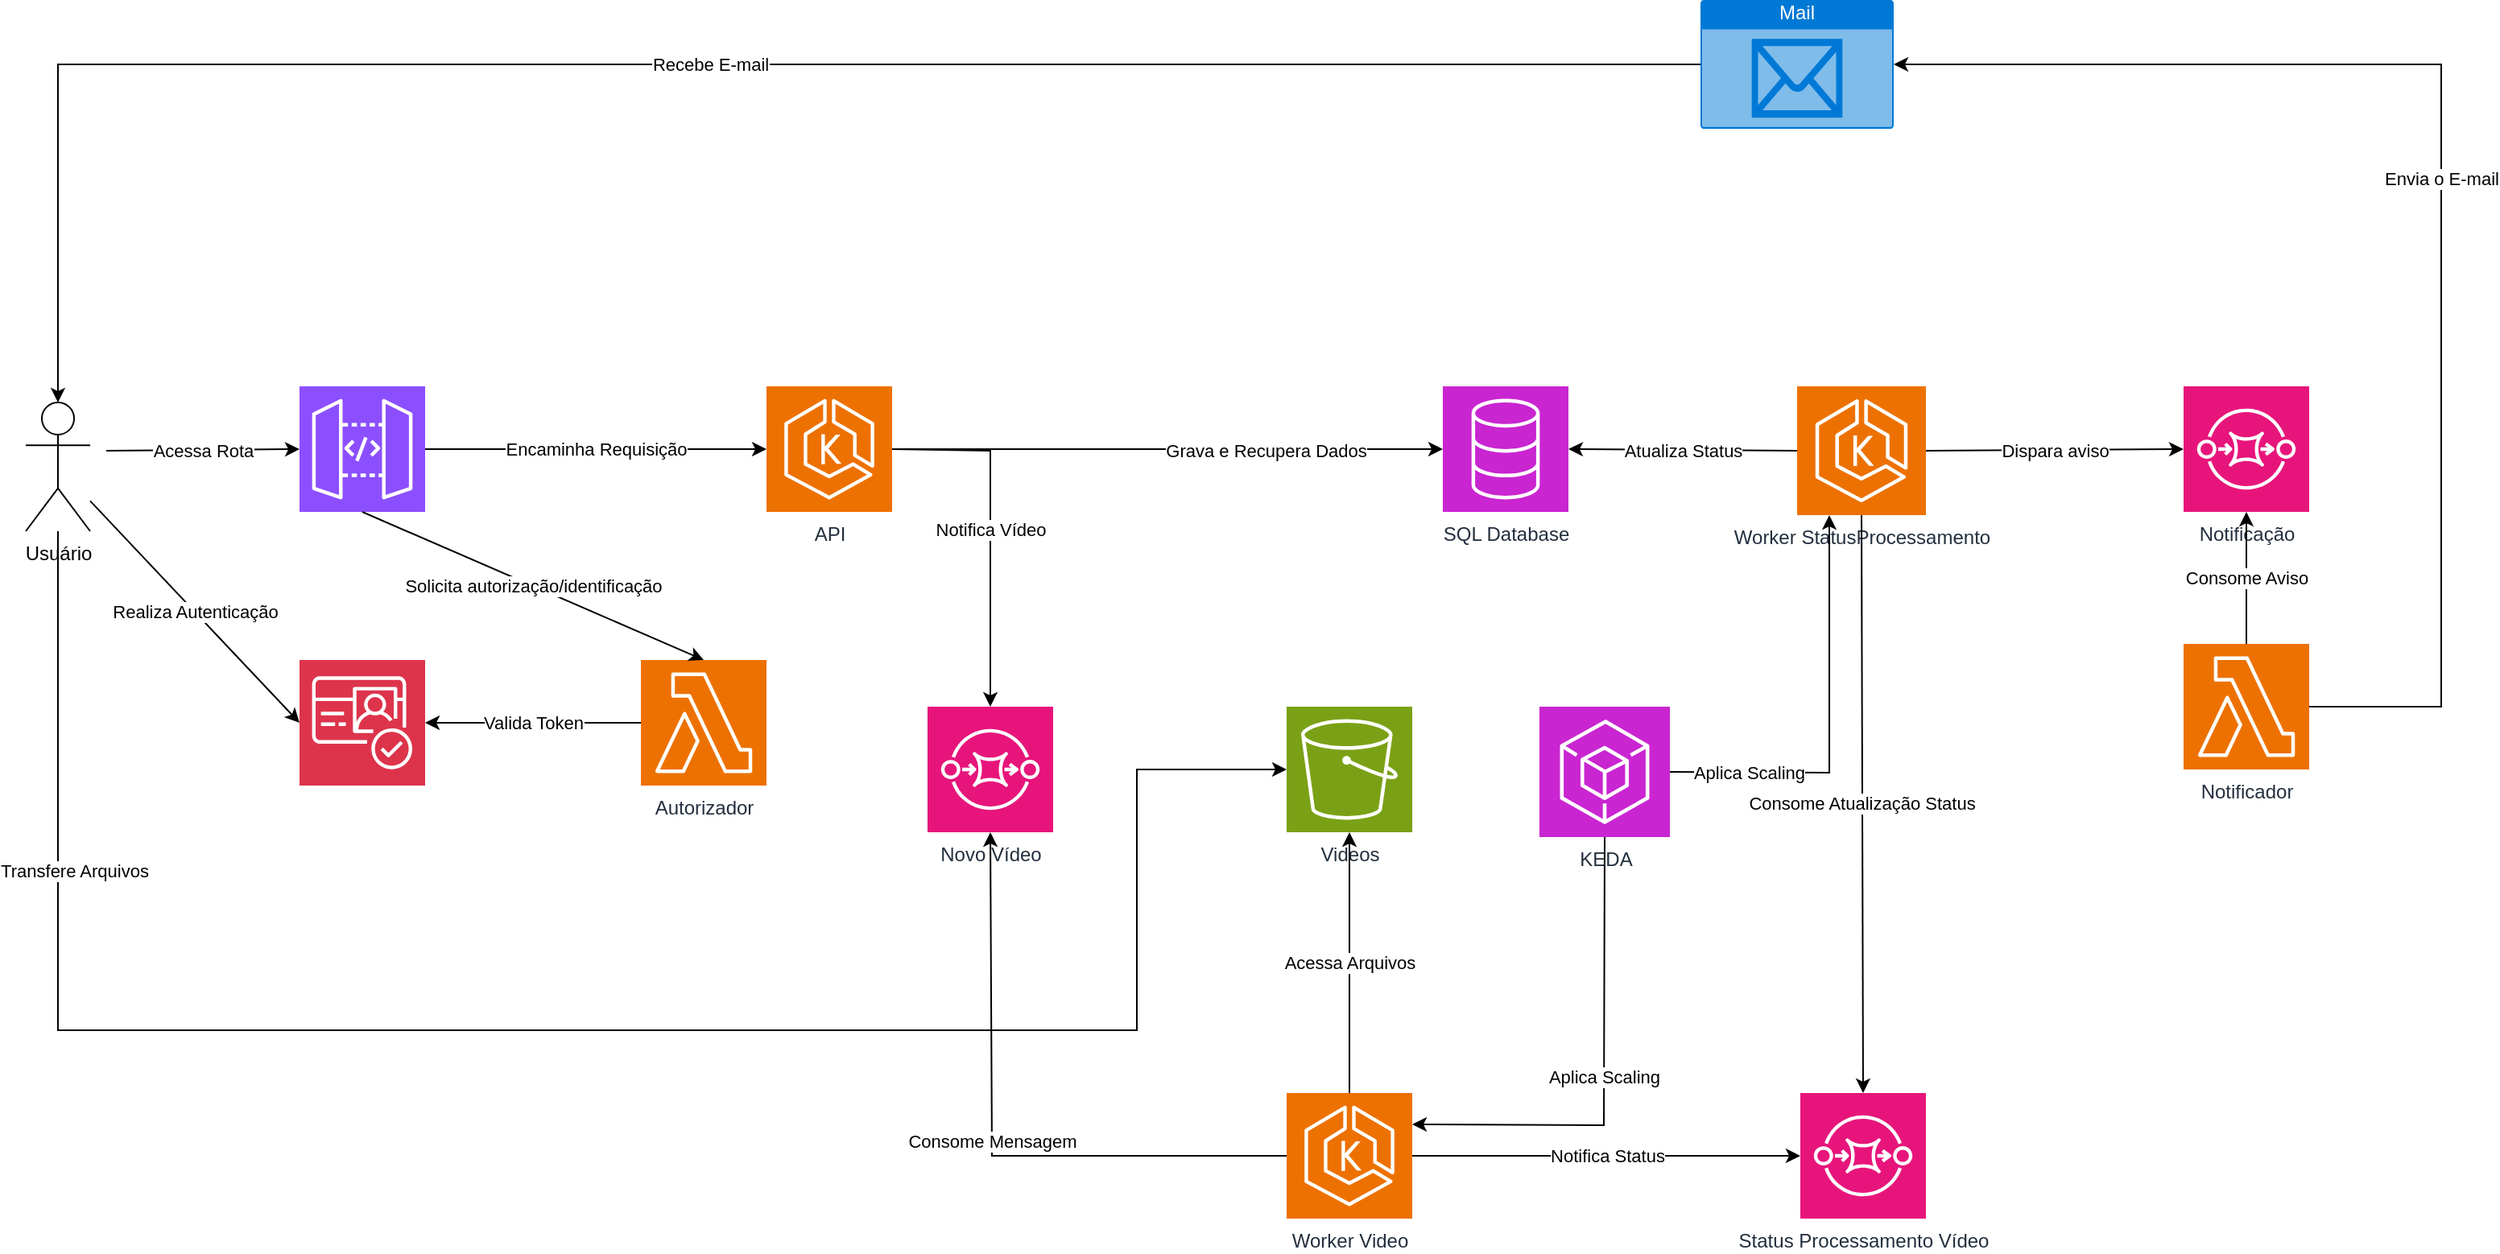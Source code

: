<mxfile version="26.2.13">
  <diagram name="Página-1" id="wl4-8bhkl9smYtUSTUlw">
    <mxGraphModel dx="1667" dy="1946" grid="1" gridSize="10" guides="1" tooltips="1" connect="1" arrows="1" fold="1" page="1" pageScale="1" pageWidth="827" pageHeight="1169" math="0" shadow="0">
      <root>
        <mxCell id="0" />
        <mxCell id="1" parent="0" />
        <mxCell id="EGVv5HnqpQkiv7xbR74R-1" value="Autorizador" style="sketch=0;points=[[0,0,0],[0.25,0,0],[0.5,0,0],[0.75,0,0],[1,0,0],[0,1,0],[0.25,1,0],[0.5,1,0],[0.75,1,0],[1,1,0],[0,0.25,0],[0,0.5,0],[0,0.75,0],[1,0.25,0],[1,0.5,0],[1,0.75,0]];outlineConnect=0;fontColor=#232F3E;fillColor=#ED7100;strokeColor=#ffffff;dashed=0;verticalLabelPosition=bottom;verticalAlign=top;align=center;html=1;fontSize=12;fontStyle=0;aspect=fixed;shape=mxgraph.aws4.resourceIcon;resIcon=mxgraph.aws4.lambda;" parent="1" vertex="1">
          <mxGeometry x="482" y="330" width="78" height="78" as="geometry" />
        </mxCell>
        <mxCell id="EGVv5HnqpQkiv7xbR74R-2" value="Notificador" style="sketch=0;points=[[0,0,0],[0.25,0,0],[0.5,0,0],[0.75,0,0],[1,0,0],[0,1,0],[0.25,1,0],[0.5,1,0],[0.75,1,0],[1,1,0],[0,0.25,0],[0,0.5,0],[0,0.75,0],[1,0.25,0],[1,0.5,0],[1,0.75,0]];outlineConnect=0;fontColor=#232F3E;fillColor=#ED7100;strokeColor=#ffffff;dashed=0;verticalLabelPosition=bottom;verticalAlign=top;align=center;html=1;fontSize=12;fontStyle=0;aspect=fixed;shape=mxgraph.aws4.resourceIcon;resIcon=mxgraph.aws4.lambda;" parent="1" vertex="1">
          <mxGeometry x="1440" y="320" width="78" height="78" as="geometry" />
        </mxCell>
        <mxCell id="EGVv5HnqpQkiv7xbR74R-5" value="Worker Video" style="sketch=0;points=[[0,0,0],[0.25,0,0],[0.5,0,0],[0.75,0,0],[1,0,0],[0,1,0],[0.25,1,0],[0.5,1,0],[0.75,1,0],[1,1,0],[0,0.25,0],[0,0.5,0],[0,0.75,0],[1,0.25,0],[1,0.5,0],[1,0.75,0]];outlineConnect=0;fontColor=#232F3E;fillColor=#ED7100;strokeColor=#ffffff;dashed=0;verticalLabelPosition=bottom;verticalAlign=top;align=center;html=1;fontSize=12;fontStyle=0;aspect=fixed;shape=mxgraph.aws4.resourceIcon;resIcon=mxgraph.aws4.eks;" parent="1" vertex="1">
          <mxGeometry x="883" y="599" width="78" height="78" as="geometry" />
        </mxCell>
        <mxCell id="EGVv5HnqpQkiv7xbR74R-6" value="API" style="sketch=0;points=[[0,0,0],[0.25,0,0],[0.5,0,0],[0.75,0,0],[1,0,0],[0,1,0],[0.25,1,0],[0.5,1,0],[0.75,1,0],[1,1,0],[0,0.25,0],[0,0.5,0],[0,0.75,0],[1,0.25,0],[1,0.5,0],[1,0.75,0]];outlineConnect=0;fontColor=#232F3E;fillColor=#ED7100;strokeColor=#ffffff;dashed=0;verticalLabelPosition=bottom;verticalAlign=top;align=center;html=1;fontSize=12;fontStyle=0;aspect=fixed;shape=mxgraph.aws4.resourceIcon;resIcon=mxgraph.aws4.eks;" parent="1" vertex="1">
          <mxGeometry x="560" y="160" width="78" height="78" as="geometry" />
        </mxCell>
        <mxCell id="EGVv5HnqpQkiv7xbR74R-8" value="Videos" style="sketch=0;points=[[0,0,0],[0.25,0,0],[0.5,0,0],[0.75,0,0],[1,0,0],[0,1,0],[0.25,1,0],[0.5,1,0],[0.75,1,0],[1,1,0],[0,0.25,0],[0,0.5,0],[0,0.75,0],[1,0.25,0],[1,0.5,0],[1,0.75,0]];outlineConnect=0;fontColor=#232F3E;fillColor=#7AA116;strokeColor=#ffffff;dashed=0;verticalLabelPosition=bottom;verticalAlign=top;align=center;html=1;fontSize=12;fontStyle=0;aspect=fixed;shape=mxgraph.aws4.resourceIcon;resIcon=mxgraph.aws4.s3;" parent="1" vertex="1">
          <mxGeometry x="883" y="359" width="78" height="78" as="geometry" />
        </mxCell>
        <mxCell id="EGVv5HnqpQkiv7xbR74R-9" value="" style="sketch=0;points=[[0,0,0],[0.25,0,0],[0.5,0,0],[0.75,0,0],[1,0,0],[0,1,0],[0.25,1,0],[0.5,1,0],[0.75,1,0],[1,1,0],[0,0.25,0],[0,0.5,0],[0,0.75,0],[1,0.25,0],[1,0.5,0],[1,0.75,0]];outlineConnect=0;fontColor=#232F3E;fillColor=#8C4FFF;strokeColor=#ffffff;dashed=0;verticalLabelPosition=bottom;verticalAlign=top;align=center;html=1;fontSize=12;fontStyle=0;aspect=fixed;shape=mxgraph.aws4.resourceIcon;resIcon=mxgraph.aws4.api_gateway;" parent="1" vertex="1">
          <mxGeometry x="270" y="160" width="78" height="78" as="geometry" />
        </mxCell>
        <mxCell id="EGVv5HnqpQkiv7xbR74R-10" value="Novo Vídeo" style="sketch=0;points=[[0,0,0],[0.25,0,0],[0.5,0,0],[0.75,0,0],[1,0,0],[0,1,0],[0.25,1,0],[0.5,1,0],[0.75,1,0],[1,1,0],[0,0.25,0],[0,0.5,0],[0,0.75,0],[1,0.25,0],[1,0.5,0],[1,0.75,0]];outlineConnect=0;fontColor=#232F3E;fillColor=#E7157B;strokeColor=#ffffff;dashed=0;verticalLabelPosition=bottom;verticalAlign=top;align=center;html=1;fontSize=12;fontStyle=0;aspect=fixed;shape=mxgraph.aws4.resourceIcon;resIcon=mxgraph.aws4.sqs;" parent="1" vertex="1">
          <mxGeometry x="660" y="359" width="78" height="78" as="geometry" />
        </mxCell>
        <mxCell id="EGVv5HnqpQkiv7xbR74R-11" value="Status Processamento Vídeo" style="sketch=0;points=[[0,0,0],[0.25,0,0],[0.5,0,0],[0.75,0,0],[1,0,0],[0,1,0],[0.25,1,0],[0.5,1,0],[0.75,1,0],[1,1,0],[0,0.25,0],[0,0.5,0],[0,0.75,0],[1,0.25,0],[1,0.5,0],[1,0.75,0]];outlineConnect=0;fontColor=#232F3E;fillColor=#E7157B;strokeColor=#ffffff;dashed=0;verticalLabelPosition=bottom;verticalAlign=top;align=center;html=1;fontSize=12;fontStyle=0;aspect=fixed;shape=mxgraph.aws4.resourceIcon;resIcon=mxgraph.aws4.sqs;" parent="1" vertex="1">
          <mxGeometry x="1202" y="599" width="78" height="78" as="geometry" />
        </mxCell>
        <mxCell id="EGVv5HnqpQkiv7xbR74R-12" value="Notificação" style="sketch=0;points=[[0,0,0],[0.25,0,0],[0.5,0,0],[0.75,0,0],[1,0,0],[0,1,0],[0.25,1,0],[0.5,1,0],[0.75,1,0],[1,1,0],[0,0.25,0],[0,0.5,0],[0,0.75,0],[1,0.25,0],[1,0.5,0],[1,0.75,0]];outlineConnect=0;fontColor=#232F3E;fillColor=#E7157B;strokeColor=#ffffff;dashed=0;verticalLabelPosition=bottom;verticalAlign=top;align=center;html=1;fontSize=12;fontStyle=0;aspect=fixed;shape=mxgraph.aws4.resourceIcon;resIcon=mxgraph.aws4.sqs;" parent="1" vertex="1">
          <mxGeometry x="1440" y="160" width="78" height="78" as="geometry" />
        </mxCell>
        <mxCell id="EGVv5HnqpQkiv7xbR74R-13" value="SQL Database" style="sketch=0;points=[[0,0,0],[0.25,0,0],[0.5,0,0],[0.75,0,0],[1,0,0],[0,1,0],[0.25,1,0],[0.5,1,0],[0.75,1,0],[1,1,0],[0,0.25,0],[0,0.5,0],[0,0.75,0],[1,0.25,0],[1,0.5,0],[1,0.75,0]];outlineConnect=0;fontColor=#232F3E;fillColor=#C925D1;strokeColor=#ffffff;dashed=0;verticalLabelPosition=bottom;verticalAlign=top;align=center;html=1;fontSize=12;fontStyle=0;aspect=fixed;shape=mxgraph.aws4.resourceIcon;resIcon=mxgraph.aws4.database;" parent="1" vertex="1">
          <mxGeometry x="980" y="160" width="78" height="78" as="geometry" />
        </mxCell>
        <mxCell id="EGVv5HnqpQkiv7xbR74R-15" value="" style="sketch=0;points=[[0,0,0],[0.25,0,0],[0.5,0,0],[0.75,0,0],[1,0,0],[0,1,0],[0.25,1,0],[0.5,1,0],[0.75,1,0],[1,1,0],[0,0.25,0],[0,0.5,0],[0,0.75,0],[1,0.25,0],[1,0.5,0],[1,0.75,0]];outlineConnect=0;fontColor=#232F3E;fillColor=#DD344C;strokeColor=#ffffff;dashed=0;verticalLabelPosition=bottom;verticalAlign=top;align=center;html=1;fontSize=12;fontStyle=0;aspect=fixed;shape=mxgraph.aws4.resourceIcon;resIcon=mxgraph.aws4.cognito;" parent="1" vertex="1">
          <mxGeometry x="270" y="330" width="78" height="78" as="geometry" />
        </mxCell>
        <mxCell id="EGVv5HnqpQkiv7xbR74R-16" value="Usuário" style="shape=umlActor;verticalLabelPosition=bottom;verticalAlign=top;html=1;outlineConnect=0;" parent="1" vertex="1">
          <mxGeometry x="100" y="170" width="40" height="80" as="geometry" />
        </mxCell>
        <mxCell id="EGVv5HnqpQkiv7xbR74R-17" value="Worker StatusProcessamento" style="sketch=0;points=[[0,0,0],[0.25,0,0],[0.5,0,0],[0.75,0,0],[1,0,0],[0,1,0],[0.25,1,0],[0.5,1,0],[0.75,1,0],[1,1,0],[0,0.25,0],[0,0.5,0],[0,0.75,0],[1,0.25,0],[1,0.5,0],[1,0.75,0]];outlineConnect=0;fontColor=#232F3E;fillColor=#ED7100;strokeColor=#ffffff;dashed=0;verticalLabelPosition=bottom;verticalAlign=top;align=center;html=1;fontSize=12;fontStyle=0;aspect=fixed;shape=mxgraph.aws4.resourceIcon;resIcon=mxgraph.aws4.eks;" parent="1" vertex="1">
          <mxGeometry x="1200" y="160" width="80" height="80" as="geometry" />
        </mxCell>
        <mxCell id="EGVv5HnqpQkiv7xbR74R-21" value="Consome Mensagem" style="endArrow=classic;html=1;rounded=0;exitX=0;exitY=0.5;exitDx=0;exitDy=0;exitPerimeter=0;entryX=0.5;entryY=1;entryDx=0;entryDy=0;entryPerimeter=0;" parent="1" source="EGVv5HnqpQkiv7xbR74R-5" target="EGVv5HnqpQkiv7xbR74R-10" edge="1">
          <mxGeometry width="50" height="50" relative="1" as="geometry">
            <mxPoint x="780" y="540" as="sourcePoint" />
            <mxPoint x="830" y="490" as="targetPoint" />
            <Array as="points">
              <mxPoint x="700" y="638" />
            </Array>
          </mxGeometry>
        </mxCell>
        <mxCell id="EGVv5HnqpQkiv7xbR74R-22" value="Acessa Arquivos" style="endArrow=classic;html=1;rounded=0;exitX=0.5;exitY=0;exitDx=0;exitDy=0;exitPerimeter=0;entryX=0.5;entryY=1;entryDx=0;entryDy=0;entryPerimeter=0;" parent="1" source="EGVv5HnqpQkiv7xbR74R-5" target="EGVv5HnqpQkiv7xbR74R-8" edge="1">
          <mxGeometry width="50" height="50" relative="1" as="geometry">
            <mxPoint x="980" y="580" as="sourcePoint" />
            <mxPoint x="1030" y="530" as="targetPoint" />
          </mxGeometry>
        </mxCell>
        <mxCell id="EGVv5HnqpQkiv7xbR74R-23" value="Notifica Status" style="endArrow=classic;html=1;rounded=0;exitX=1;exitY=0.5;exitDx=0;exitDy=0;exitPerimeter=0;entryX=0;entryY=0.5;entryDx=0;entryDy=0;entryPerimeter=0;" parent="1" source="EGVv5HnqpQkiv7xbR74R-5" target="EGVv5HnqpQkiv7xbR74R-11" edge="1">
          <mxGeometry width="50" height="50" relative="1" as="geometry">
            <mxPoint x="1040" y="590" as="sourcePoint" />
            <mxPoint x="1090" y="540" as="targetPoint" />
          </mxGeometry>
        </mxCell>
        <mxCell id="EGVv5HnqpQkiv7xbR74R-24" value="Consome Atualização Status" style="endArrow=classic;html=1;rounded=0;exitX=0.5;exitY=1;exitDx=0;exitDy=0;exitPerimeter=0;entryX=0.5;entryY=0;entryDx=0;entryDy=0;entryPerimeter=0;" parent="1" source="EGVv5HnqpQkiv7xbR74R-17" target="EGVv5HnqpQkiv7xbR74R-11" edge="1">
          <mxGeometry width="50" height="50" relative="1" as="geometry">
            <mxPoint x="1170" y="450" as="sourcePoint" />
            <mxPoint x="1220" y="400" as="targetPoint" />
          </mxGeometry>
        </mxCell>
        <mxCell id="EGVv5HnqpQkiv7xbR74R-25" value="Atualiza Status" style="endArrow=classic;html=1;rounded=0;exitX=0;exitY=0.5;exitDx=0;exitDy=0;exitPerimeter=0;entryX=1;entryY=0.5;entryDx=0;entryDy=0;entryPerimeter=0;" parent="1" source="EGVv5HnqpQkiv7xbR74R-17" target="EGVv5HnqpQkiv7xbR74R-13" edge="1">
          <mxGeometry width="50" height="50" relative="1" as="geometry">
            <mxPoint x="1070" y="300" as="sourcePoint" />
            <mxPoint x="1120" y="250" as="targetPoint" />
          </mxGeometry>
        </mxCell>
        <mxCell id="EGVv5HnqpQkiv7xbR74R-26" value="Dispara aviso" style="endArrow=classic;html=1;rounded=0;exitX=1;exitY=0.5;exitDx=0;exitDy=0;exitPerimeter=0;entryX=0;entryY=0.5;entryDx=0;entryDy=0;entryPerimeter=0;" parent="1" source="EGVv5HnqpQkiv7xbR74R-17" target="EGVv5HnqpQkiv7xbR74R-12" edge="1">
          <mxGeometry width="50" height="50" relative="1" as="geometry">
            <mxPoint x="1370" y="160" as="sourcePoint" />
            <mxPoint x="1440" y="199" as="targetPoint" />
          </mxGeometry>
        </mxCell>
        <mxCell id="EGVv5HnqpQkiv7xbR74R-29" value="Mail" style="html=1;whiteSpace=wrap;strokeColor=none;fillColor=#0079D6;labelPosition=center;verticalLabelPosition=middle;verticalAlign=top;align=center;fontSize=12;outlineConnect=0;spacingTop=-6;fontColor=#FFFFFF;sketch=0;shape=mxgraph.sitemap.mail;" parent="1" vertex="1">
          <mxGeometry x="1140" y="-80" width="120" height="80" as="geometry" />
        </mxCell>
        <mxCell id="EGVv5HnqpQkiv7xbR74R-32" value="Realiza Autenticação" style="endArrow=classic;html=1;rounded=0;entryX=0;entryY=0.5;entryDx=0;entryDy=0;entryPerimeter=0;" parent="1" source="EGVv5HnqpQkiv7xbR74R-16" target="EGVv5HnqpQkiv7xbR74R-15" edge="1">
          <mxGeometry width="50" height="50" relative="1" as="geometry">
            <mxPoint x="140" y="170" as="sourcePoint" />
            <mxPoint x="400" y="100" as="targetPoint" />
          </mxGeometry>
        </mxCell>
        <mxCell id="EGVv5HnqpQkiv7xbR74R-34" value="Encaminha Requisição" style="endArrow=classic;html=1;rounded=0;exitX=1;exitY=0.5;exitDx=0;exitDy=0;exitPerimeter=0;entryX=0;entryY=0.5;entryDx=0;entryDy=0;entryPerimeter=0;" parent="1" source="EGVv5HnqpQkiv7xbR74R-9" target="EGVv5HnqpQkiv7xbR74R-6" edge="1">
          <mxGeometry width="50" height="50" relative="1" as="geometry">
            <mxPoint x="540" y="270" as="sourcePoint" />
            <mxPoint x="590" y="220" as="targetPoint" />
          </mxGeometry>
        </mxCell>
        <mxCell id="EGVv5HnqpQkiv7xbR74R-35" value="Acessa Rota" style="endArrow=classic;html=1;rounded=0;entryX=0;entryY=0.5;entryDx=0;entryDy=0;entryPerimeter=0;" parent="1" target="EGVv5HnqpQkiv7xbR74R-9" edge="1">
          <mxGeometry width="50" height="50" relative="1" as="geometry">
            <mxPoint x="150" y="200" as="sourcePoint" />
            <mxPoint x="60" y="170" as="targetPoint" />
          </mxGeometry>
        </mxCell>
        <mxCell id="EGVv5HnqpQkiv7xbR74R-37" value="Solicita autorização/identificação" style="endArrow=classic;html=1;rounded=0;exitX=0.5;exitY=1;exitDx=0;exitDy=0;exitPerimeter=0;entryX=0.5;entryY=0;entryDx=0;entryDy=0;entryPerimeter=0;" parent="1" source="EGVv5HnqpQkiv7xbR74R-9" target="EGVv5HnqpQkiv7xbR74R-1" edge="1">
          <mxGeometry width="50" height="50" relative="1" as="geometry">
            <mxPoint x="310" y="350" as="sourcePoint" />
            <mxPoint x="360" y="300" as="targetPoint" />
            <Array as="points" />
          </mxGeometry>
        </mxCell>
        <mxCell id="EGVv5HnqpQkiv7xbR74R-38" value="Grava e Recupera Dados" style="endArrow=classic;html=1;rounded=0;exitX=1;exitY=0.5;exitDx=0;exitDy=0;exitPerimeter=0;entryX=0;entryY=0.5;entryDx=0;entryDy=0;entryPerimeter=0;" parent="1" source="EGVv5HnqpQkiv7xbR74R-6" target="EGVv5HnqpQkiv7xbR74R-13" edge="1">
          <mxGeometry x="0.353" y="-1" width="50" height="50" relative="1" as="geometry">
            <mxPoint x="670" y="240" as="sourcePoint" />
            <mxPoint x="720" y="190" as="targetPoint" />
            <mxPoint as="offset" />
          </mxGeometry>
        </mxCell>
        <mxCell id="EGVv5HnqpQkiv7xbR74R-39" value="Transfere Arquivos" style="endArrow=classic;html=1;rounded=0;entryX=0;entryY=0.5;entryDx=0;entryDy=0;entryPerimeter=0;" parent="1" source="EGVv5HnqpQkiv7xbR74R-16" target="EGVv5HnqpQkiv7xbR74R-8" edge="1">
          <mxGeometry x="-0.658" y="10" width="50" height="50" relative="1" as="geometry">
            <mxPoint x="120" y="560" as="sourcePoint" />
            <mxPoint x="810" y="240" as="targetPoint" />
            <Array as="points">
              <mxPoint x="120" y="560" />
              <mxPoint x="790" y="560" />
              <mxPoint x="790" y="480" />
              <mxPoint x="790" y="398" />
            </Array>
            <mxPoint as="offset" />
          </mxGeometry>
        </mxCell>
        <mxCell id="EGVv5HnqpQkiv7xbR74R-40" value="Notifica Vídeo" style="endArrow=classic;html=1;rounded=0;exitX=1;exitY=0.5;exitDx=0;exitDy=0;exitPerimeter=0;entryX=0.5;entryY=0;entryDx=0;entryDy=0;entryPerimeter=0;" parent="1" source="EGVv5HnqpQkiv7xbR74R-6" target="EGVv5HnqpQkiv7xbR74R-10" edge="1">
          <mxGeometry width="50" height="50" relative="1" as="geometry">
            <mxPoint x="680" y="340" as="sourcePoint" />
            <mxPoint x="730" y="290" as="targetPoint" />
            <Array as="points">
              <mxPoint x="699" y="200" />
            </Array>
          </mxGeometry>
        </mxCell>
        <mxCell id="EGVv5HnqpQkiv7xbR74R-41" value="Recebe E-mail" style="endArrow=classic;html=1;rounded=0;exitX=0;exitY=0.5;exitDx=0;exitDy=0;exitPerimeter=0;entryX=0.5;entryY=0;entryDx=0;entryDy=0;entryPerimeter=0;" parent="1" source="EGVv5HnqpQkiv7xbR74R-29" target="EGVv5HnqpQkiv7xbR74R-16" edge="1">
          <mxGeometry width="50" height="50" relative="1" as="geometry">
            <mxPoint x="1130" as="sourcePoint" />
            <mxPoint x="1180" y="-50" as="targetPoint" />
            <Array as="points">
              <mxPoint x="120" y="-40" />
            </Array>
          </mxGeometry>
        </mxCell>
        <mxCell id="EGVv5HnqpQkiv7xbR74R-44" value="Envia o E-mail" style="endArrow=classic;html=1;rounded=0;exitX=1;exitY=0.5;exitDx=0;exitDy=0;exitPerimeter=0;entryX=1;entryY=0.5;entryDx=0;entryDy=0;entryPerimeter=0;" parent="1" source="EGVv5HnqpQkiv7xbR74R-2" target="EGVv5HnqpQkiv7xbR74R-29" edge="1">
          <mxGeometry width="50" height="50" relative="1" as="geometry">
            <mxPoint x="1560" y="380" as="sourcePoint" />
            <mxPoint x="1610" y="330" as="targetPoint" />
            <Array as="points">
              <mxPoint x="1600" y="359" />
              <mxPoint x="1600" y="-40" />
            </Array>
          </mxGeometry>
        </mxCell>
        <mxCell id="EGVv5HnqpQkiv7xbR74R-45" value="Consome Aviso" style="endArrow=classic;html=1;rounded=0;exitX=0.5;exitY=0;exitDx=0;exitDy=0;exitPerimeter=0;entryX=0.5;entryY=1;entryDx=0;entryDy=0;entryPerimeter=0;" parent="1" source="EGVv5HnqpQkiv7xbR74R-2" target="EGVv5HnqpQkiv7xbR74R-12" edge="1">
          <mxGeometry width="50" height="50" relative="1" as="geometry">
            <mxPoint x="1360" y="560" as="sourcePoint" />
            <mxPoint x="1410" y="510" as="targetPoint" />
          </mxGeometry>
        </mxCell>
        <mxCell id="oTkIbXuQHcNImcak8U1p-1" value="KEDA" style="sketch=0;points=[[0,0,0],[0.25,0,0],[0.5,0,0],[0.75,0,0],[1,0,0],[0,1,0],[0.25,1,0],[0.5,1,0],[0.75,1,0],[1,1,0],[0,0.25,0],[0,0.5,0],[0,0.75,0],[1,0.25,0],[1,0.5,0],[1,0.75,0]];outlineConnect=0;fontColor=#232F3E;fillColor=#C925D1;strokeColor=#ffffff;dashed=0;verticalLabelPosition=bottom;verticalAlign=top;align=center;html=1;fontSize=12;fontStyle=0;aspect=fixed;shape=mxgraph.aws4.resourceIcon;resIcon=mxgraph.aws4.tools_and_sdks;" parent="1" vertex="1">
          <mxGeometry x="1040" y="359" width="81" height="81" as="geometry" />
        </mxCell>
        <mxCell id="oTkIbXuQHcNImcak8U1p-5" value="Aplica Scaling" style="endArrow=classic;html=1;rounded=0;exitX=0.5;exitY=1;exitDx=0;exitDy=0;exitPerimeter=0;entryX=1;entryY=0.25;entryDx=0;entryDy=0;entryPerimeter=0;" parent="1" source="oTkIbXuQHcNImcak8U1p-1" target="EGVv5HnqpQkiv7xbR74R-5" edge="1">
          <mxGeometry width="50" height="50" relative="1" as="geometry">
            <mxPoint x="1060" y="530" as="sourcePoint" />
            <mxPoint x="1110" y="480" as="targetPoint" />
            <Array as="points">
              <mxPoint x="1080" y="619" />
            </Array>
          </mxGeometry>
        </mxCell>
        <mxCell id="oTkIbXuQHcNImcak8U1p-6" value="Aplica Scaling" style="endArrow=classic;html=1;rounded=0;exitX=1;exitY=0.5;exitDx=0;exitDy=0;exitPerimeter=0;entryX=0.25;entryY=1;entryDx=0;entryDy=0;entryPerimeter=0;" parent="1" source="oTkIbXuQHcNImcak8U1p-1" target="EGVv5HnqpQkiv7xbR74R-17" edge="1">
          <mxGeometry x="-0.622" width="50" height="50" relative="1" as="geometry">
            <mxPoint x="1140" y="380" as="sourcePoint" />
            <mxPoint x="1190" y="330" as="targetPoint" />
            <Array as="points">
              <mxPoint x="1220" y="400" />
            </Array>
            <mxPoint as="offset" />
          </mxGeometry>
        </mxCell>
        <mxCell id="Zpu2Z7ndH3Qcsyd-m3kA-1" value="Valida Token" style="endArrow=classic;html=1;rounded=0;" edge="1" parent="1" source="EGVv5HnqpQkiv7xbR74R-1" target="EGVv5HnqpQkiv7xbR74R-15">
          <mxGeometry width="50" height="50" relative="1" as="geometry">
            <mxPoint x="319" y="437" as="sourcePoint" />
            <mxPoint x="531" y="519" as="targetPoint" />
            <Array as="points" />
          </mxGeometry>
        </mxCell>
      </root>
    </mxGraphModel>
  </diagram>
</mxfile>
